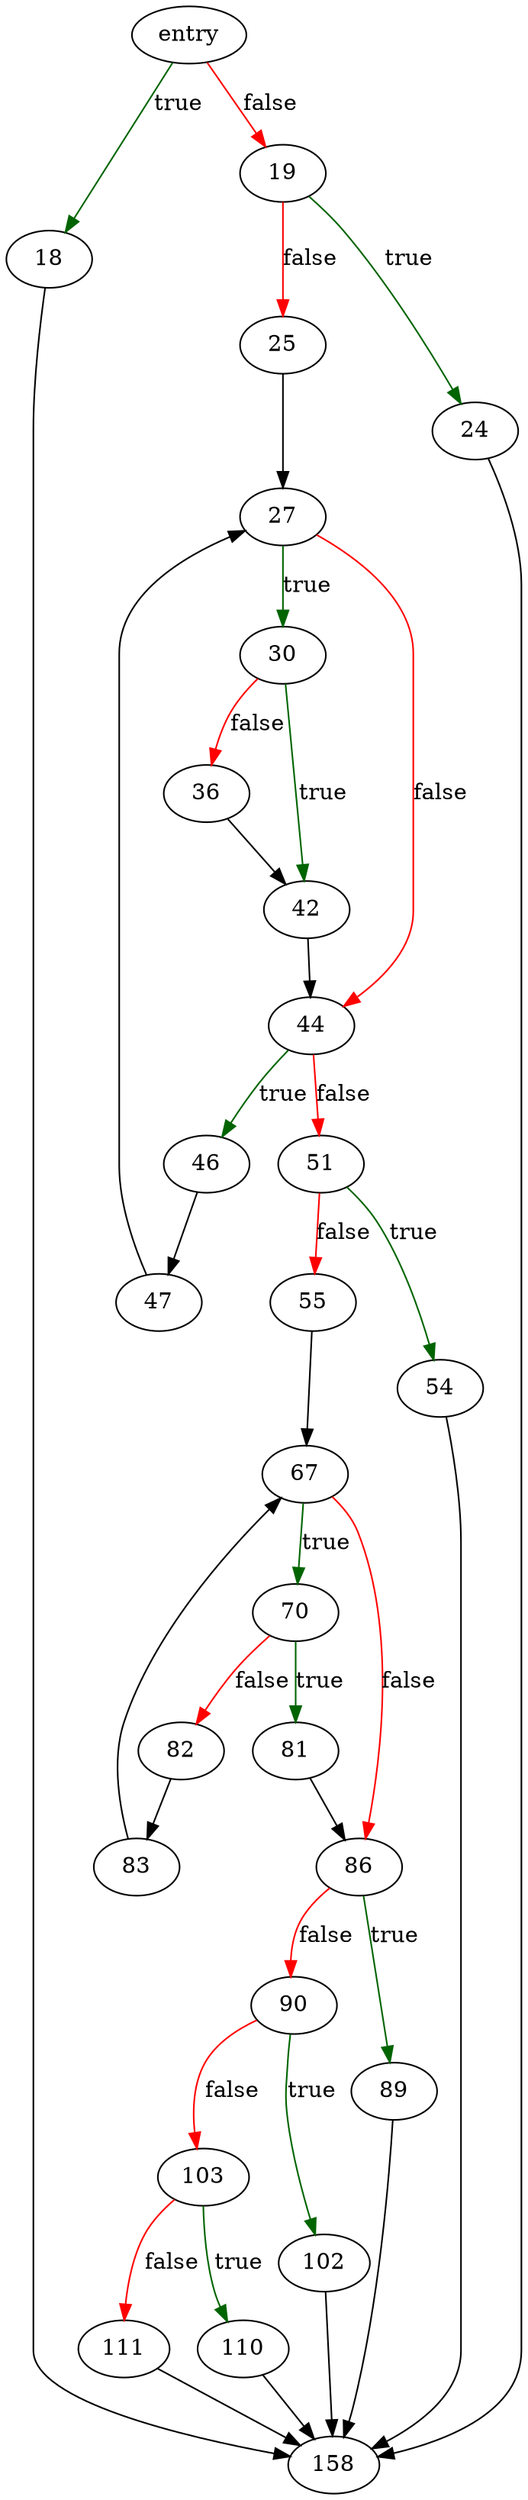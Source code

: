 digraph "convertCompoundSelectToSubquery" {
	// Node definitions.
	2 [label=entry];
	18;
	19;
	24;
	25;
	27;
	30;
	36;
	42;
	44;
	46;
	47;
	51;
	54;
	55;
	67;
	70;
	81;
	82;
	83;
	86;
	89;
	90;
	102;
	103;
	110;
	111;
	158;

	// Edge definitions.
	2 -> 18 [
		color=darkgreen
		label=true
	];
	2 -> 19 [
		color=red
		label=false
	];
	18 -> 158;
	19 -> 24 [
		color=darkgreen
		label=true
	];
	19 -> 25 [
		color=red
		label=false
	];
	24 -> 158;
	25 -> 27;
	27 -> 30 [
		color=darkgreen
		label=true
	];
	27 -> 44 [
		color=red
		label=false
	];
	30 -> 36 [
		color=red
		label=false
	];
	30 -> 42 [
		color=darkgreen
		label=true
	];
	36 -> 42;
	42 -> 44;
	44 -> 46 [
		color=darkgreen
		label=true
	];
	44 -> 51 [
		color=red
		label=false
	];
	46 -> 47;
	47 -> 27;
	51 -> 54 [
		color=darkgreen
		label=true
	];
	51 -> 55 [
		color=red
		label=false
	];
	54 -> 158;
	55 -> 67;
	67 -> 70 [
		color=darkgreen
		label=true
	];
	67 -> 86 [
		color=red
		label=false
	];
	70 -> 81 [
		color=darkgreen
		label=true
	];
	70 -> 82 [
		color=red
		label=false
	];
	81 -> 86;
	82 -> 83;
	83 -> 67;
	86 -> 89 [
		color=darkgreen
		label=true
	];
	86 -> 90 [
		color=red
		label=false
	];
	89 -> 158;
	90 -> 102 [
		color=darkgreen
		label=true
	];
	90 -> 103 [
		color=red
		label=false
	];
	102 -> 158;
	103 -> 110 [
		color=darkgreen
		label=true
	];
	103 -> 111 [
		color=red
		label=false
	];
	110 -> 158;
	111 -> 158;
}